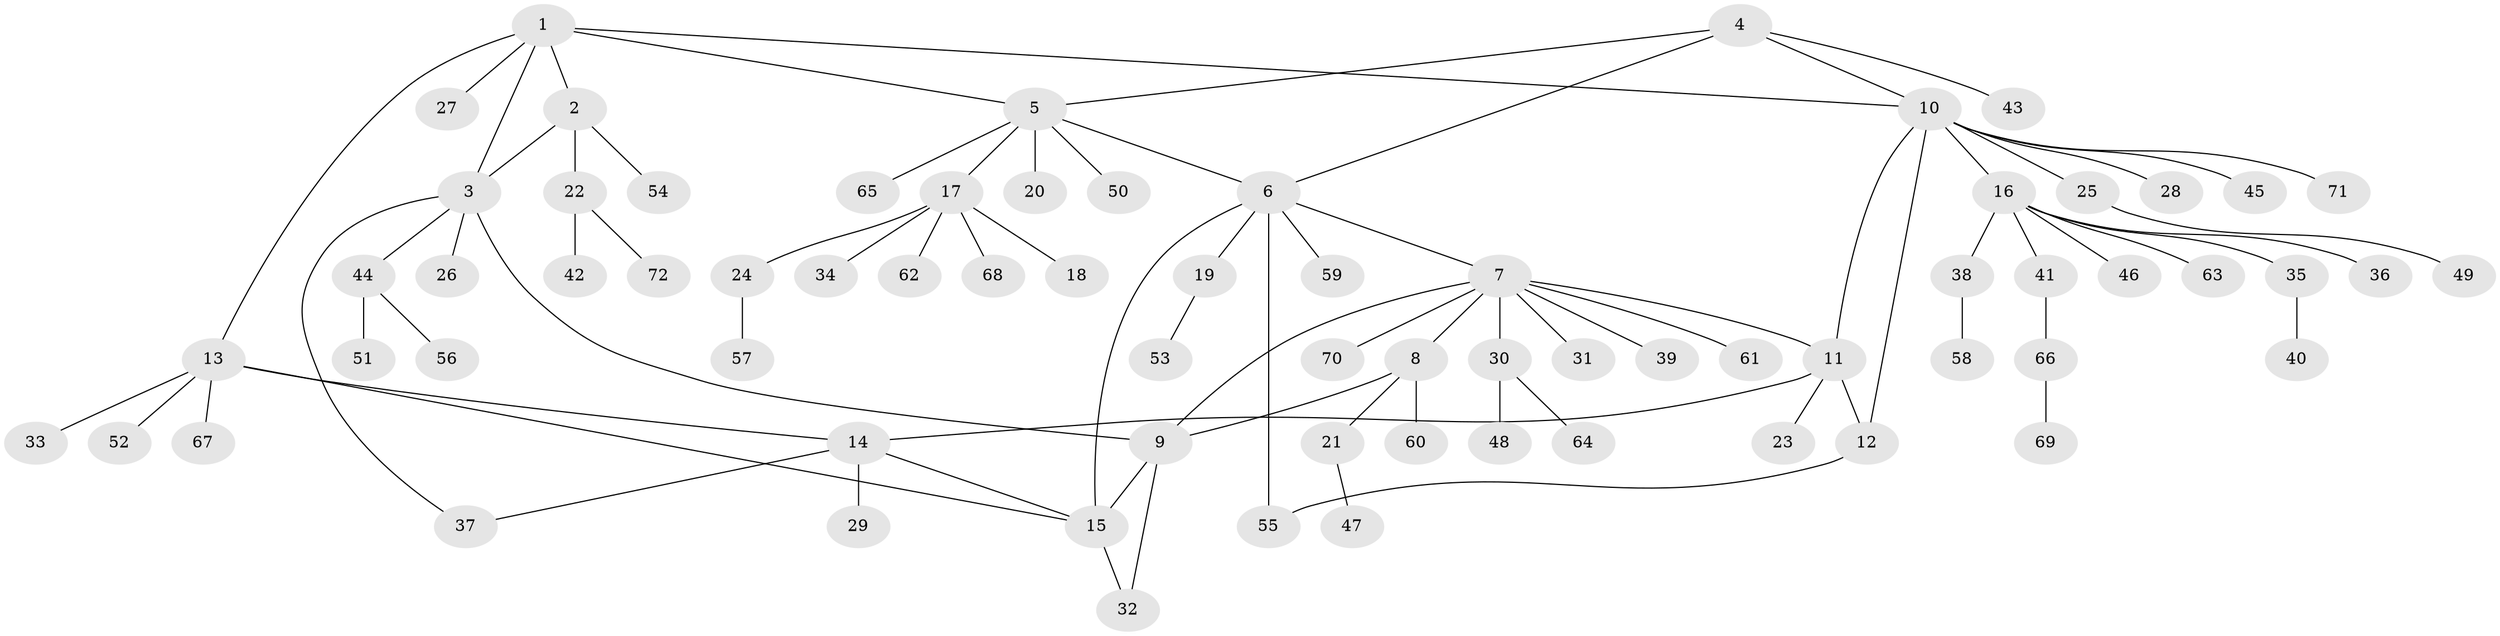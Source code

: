 // Generated by graph-tools (version 1.1) at 2025/55/03/09/25 04:55:01]
// undirected, 72 vertices, 85 edges
graph export_dot {
graph [start="1"]
  node [color=gray90,style=filled];
  1;
  2;
  3;
  4;
  5;
  6;
  7;
  8;
  9;
  10;
  11;
  12;
  13;
  14;
  15;
  16;
  17;
  18;
  19;
  20;
  21;
  22;
  23;
  24;
  25;
  26;
  27;
  28;
  29;
  30;
  31;
  32;
  33;
  34;
  35;
  36;
  37;
  38;
  39;
  40;
  41;
  42;
  43;
  44;
  45;
  46;
  47;
  48;
  49;
  50;
  51;
  52;
  53;
  54;
  55;
  56;
  57;
  58;
  59;
  60;
  61;
  62;
  63;
  64;
  65;
  66;
  67;
  68;
  69;
  70;
  71;
  72;
  1 -- 2;
  1 -- 3;
  1 -- 5;
  1 -- 10;
  1 -- 13;
  1 -- 27;
  2 -- 3;
  2 -- 22;
  2 -- 54;
  3 -- 9;
  3 -- 26;
  3 -- 37;
  3 -- 44;
  4 -- 5;
  4 -- 6;
  4 -- 10;
  4 -- 43;
  5 -- 6;
  5 -- 17;
  5 -- 20;
  5 -- 50;
  5 -- 65;
  6 -- 7;
  6 -- 15;
  6 -- 19;
  6 -- 55;
  6 -- 59;
  7 -- 8;
  7 -- 9;
  7 -- 11;
  7 -- 30;
  7 -- 31;
  7 -- 39;
  7 -- 61;
  7 -- 70;
  8 -- 9;
  8 -- 21;
  8 -- 60;
  9 -- 15;
  9 -- 32;
  10 -- 11;
  10 -- 12;
  10 -- 16;
  10 -- 25;
  10 -- 28;
  10 -- 45;
  10 -- 71;
  11 -- 12;
  11 -- 14;
  11 -- 23;
  12 -- 55;
  13 -- 14;
  13 -- 15;
  13 -- 33;
  13 -- 52;
  13 -- 67;
  14 -- 15;
  14 -- 29;
  14 -- 37;
  15 -- 32;
  16 -- 35;
  16 -- 36;
  16 -- 38;
  16 -- 41;
  16 -- 46;
  16 -- 63;
  17 -- 18;
  17 -- 24;
  17 -- 34;
  17 -- 62;
  17 -- 68;
  19 -- 53;
  21 -- 47;
  22 -- 42;
  22 -- 72;
  24 -- 57;
  25 -- 49;
  30 -- 48;
  30 -- 64;
  35 -- 40;
  38 -- 58;
  41 -- 66;
  44 -- 51;
  44 -- 56;
  66 -- 69;
}
